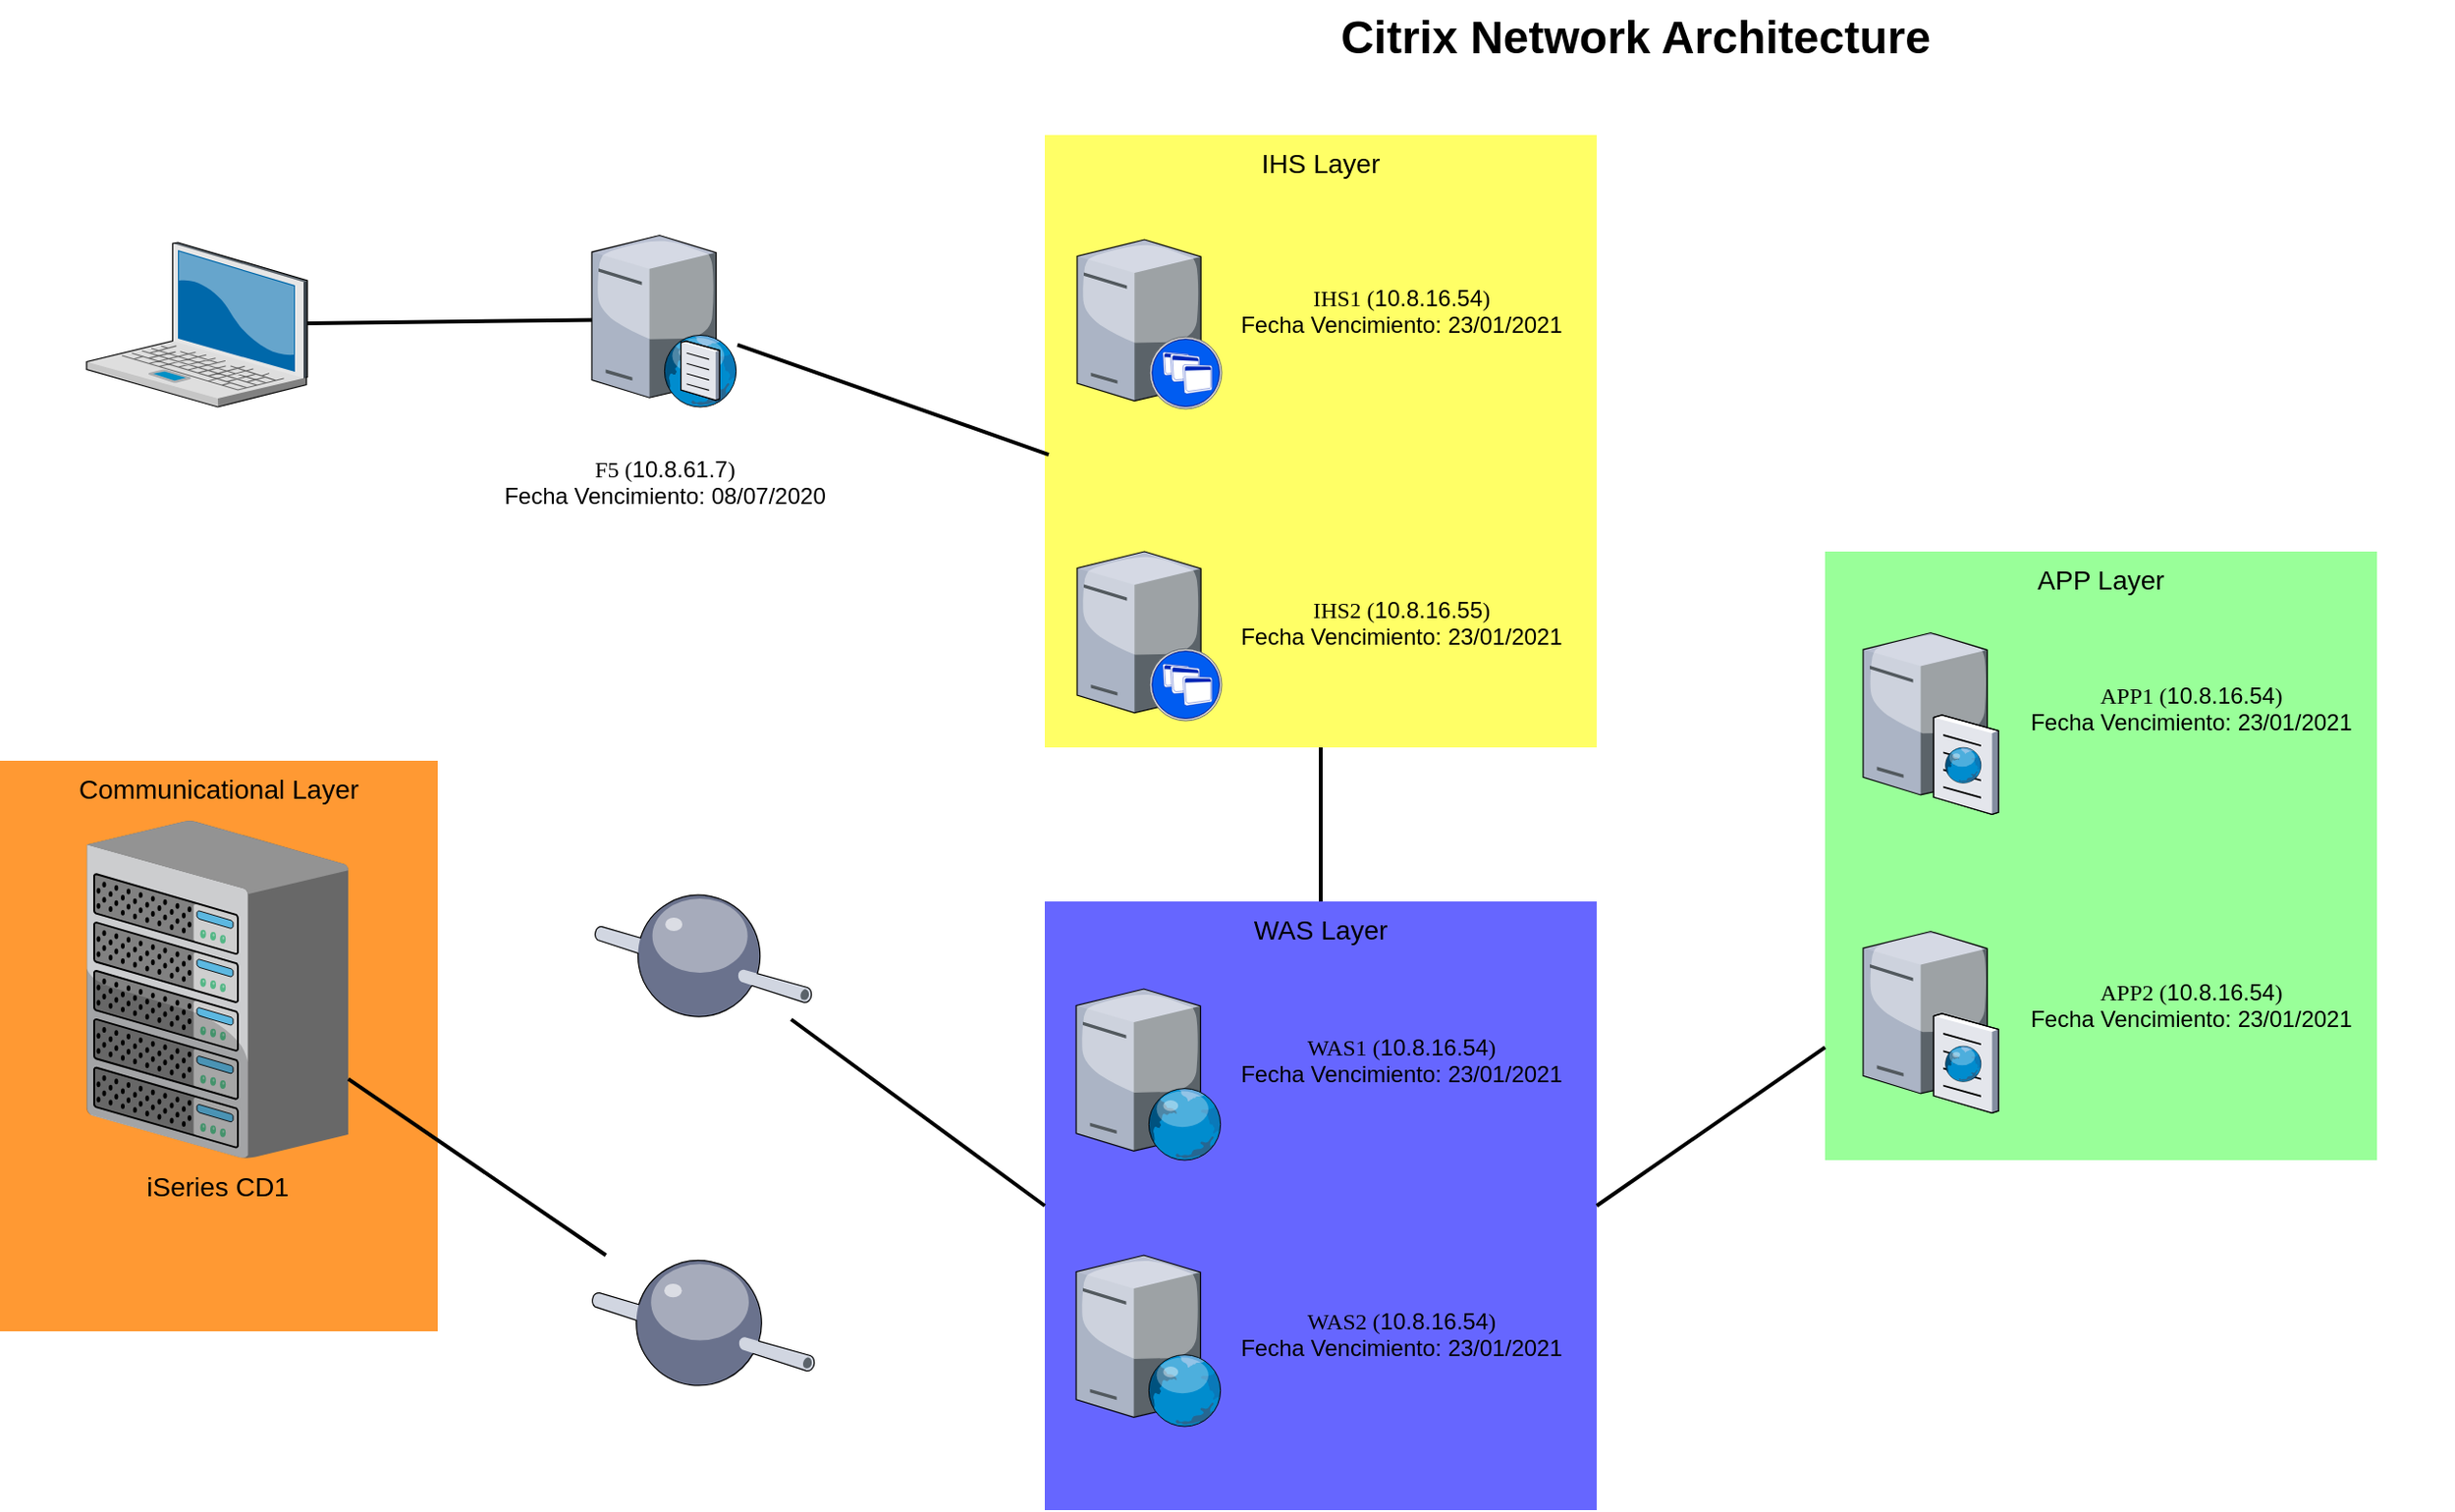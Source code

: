 <mxfile version="10.6.7" type="github"><diagram name="Page-1" id="e3a06f82-3646-2815-327d-82caf3d4e204"><mxGraphModel dx="1080" dy="484" grid="1" gridSize="10" guides="1" tooltips="1" connect="1" arrows="1" fold="1" page="1" pageScale="1.5" pageWidth="1169" pageHeight="826" background="none" math="0" shadow="0"><root><mxCell id="0" style=";html=1;"/><mxCell id="1" style=";html=1;" parent="0"/><mxCell id="UGuhCJuKFUc0XKI-UT0f-1" value="Communicational Layer&lt;br&gt;" style="whiteSpace=wrap;html=1;fillColor=#FF9933;fontSize=14;strokeColor=none;verticalAlign=top;" vertex="1" parent="1"><mxGeometry x="71" y="430" width="230" height="300" as="geometry"/></mxCell><mxCell id="CNe0xP8BEubPnk2KXXH0-21" value="APP Layer&lt;br&gt;" style="whiteSpace=wrap;html=1;fillColor=#99FF99;fontSize=14;strokeColor=none;verticalAlign=top;" parent="1" vertex="1"><mxGeometry x="1030" y="320" width="290" height="320" as="geometry"/></mxCell><mxCell id="CNe0xP8BEubPnk2KXXH0-17" value="WAS Layer&lt;br&gt;" style="whiteSpace=wrap;html=1;fillColor=#6666FF;fontSize=14;strokeColor=none;verticalAlign=top;" parent="1" vertex="1"><mxGeometry x="620" y="504" width="290" height="320" as="geometry"/></mxCell><mxCell id="6a7d8f32e03d9370-59" value="IHS Layer&lt;br&gt;" style="whiteSpace=wrap;html=1;fillColor=#FFFF66;fontSize=14;strokeColor=none;verticalAlign=top;" parent="1" vertex="1"><mxGeometry x="620" y="101" width="290" height="322" as="geometry"/></mxCell><mxCell id="6a7d8f32e03d9370-36" style="edgeStyle=none;rounded=0;html=1;startSize=10;endSize=10;jettySize=auto;orthogonalLoop=1;fontSize=14;endArrow=none;endFill=0;strokeWidth=2;" parent="1" source="6a7d8f32e03d9370-1" target="CNe0xP8BEubPnk2KXXH0-12" edge="1"><mxGeometry relative="1" as="geometry"><mxPoint x="382" y="200.544" as="targetPoint"/></mxGeometry></mxCell><mxCell id="6a7d8f32e03d9370-1" value="" style="verticalLabelPosition=bottom;aspect=fixed;html=1;verticalAlign=top;strokeColor=none;shape=mxgraph.citrix.laptop_2;fillColor=#66B2FF;gradientColor=#0066CC;fontSize=14;" parent="1" vertex="1"><mxGeometry x="116.5" y="157.5" width="116" height="86.5" as="geometry"/></mxCell><mxCell id="6a7d8f32e03d9370-11" value="" style="verticalLabelPosition=bottom;aspect=fixed;html=1;verticalAlign=top;strokeColor=none;shape=mxgraph.citrix.xenapp_server;fillColor=#66B2FF;gradientColor=#0066CC;fontSize=14;" parent="1" vertex="1"><mxGeometry x="637.0" y="320" width="76" height="89" as="geometry"/></mxCell><mxCell id="6a7d8f32e03d9370-12" value="" style="verticalLabelPosition=bottom;aspect=fixed;html=1;verticalAlign=top;strokeColor=none;shape=mxgraph.citrix.xenapp_server;fillColor=#66B2FF;gradientColor=#0066CC;fontSize=14;" parent="1" vertex="1"><mxGeometry x="637.0" y="156" width="76" height="89" as="geometry"/></mxCell><mxCell id="6a7d8f32e03d9370-15" value="" style="verticalLabelPosition=top;aspect=fixed;html=1;verticalAlign=bottom;strokeColor=none;shape=mxgraph.citrix.cache_server;fillColor=#66B2FF;gradientColor=#0066CC;fontSize=14;labelPosition=center;align=center;" parent="1" vertex="1"><mxGeometry x="1050" y="517.5" width="71" height="97.5" as="geometry"/></mxCell><mxCell id="6a7d8f32e03d9370-16" value="iSeries CD1&lt;br&gt;&lt;br&gt;" style="verticalLabelPosition=bottom;aspect=fixed;html=1;verticalAlign=top;strokeColor=none;shape=mxgraph.citrix.chassis;fillColor=#66B2FF;gradientColor=#0066CC;fontSize=14;" parent="1" vertex="1"><mxGeometry x="116.5" y="461.5" width="137.5" height="177.5" as="geometry"/></mxCell><mxCell id="6a7d8f32e03d9370-62" value="Citrix Network Architecture" style="text;strokeColor=none;fillColor=none;html=1;fontSize=24;fontStyle=1;verticalAlign=middle;align=center;" parent="1" vertex="1"><mxGeometry x="499" y="30" width="861" height="40" as="geometry"/></mxCell><mxCell id="CNe0xP8BEubPnk2KXXH0-1" value="&lt;font face=&quot;Georgia&quot;&gt;F5 (&lt;/font&gt;&lt;span&gt;10.8.61.7&lt;/span&gt;&lt;font face=&quot;Georgia&quot;&gt;)&lt;br&gt;&lt;/font&gt;&lt;span&gt;Fecha Vencimiento: 08/07/2020&lt;/span&gt;&lt;br&gt;&lt;br&gt;" style="text;html=1;strokeColor=none;fillColor=none;align=center;verticalAlign=middle;whiteSpace=wrap;rounded=0;" parent="1" vertex="1"><mxGeometry x="327.5" y="262" width="185" height="58" as="geometry"/></mxCell><mxCell id="CNe0xP8BEubPnk2KXXH0-7" style="edgeStyle=none;rounded=0;html=1;startSize=10;endSize=10;jettySize=auto;orthogonalLoop=1;fontSize=14;endArrow=none;endFill=0;strokeWidth=2;entryX=0.007;entryY=0.522;entryDx=0;entryDy=0;entryPerimeter=0;" parent="1" source="CNe0xP8BEubPnk2KXXH0-12" target="6a7d8f32e03d9370-59" edge="1"><mxGeometry relative="1" as="geometry"><mxPoint x="460" y="200" as="sourcePoint"/><mxPoint x="619" y="198" as="targetPoint"/></mxGeometry></mxCell><mxCell id="CNe0xP8BEubPnk2KXXH0-8" value="&lt;font face=&quot;Georgia&quot;&gt;IHS2 (&lt;/font&gt;&lt;span&gt;10.8.16.55&lt;/span&gt;&lt;font face=&quot;Georgia&quot;&gt;)&lt;br&gt;&lt;/font&gt;&lt;span&gt;Fecha Vencimiento:&amp;nbsp;&lt;/span&gt;&lt;span title=&quot;23/01/2021&quot;&gt;23/01/2021&lt;/span&gt;&lt;br&gt;&lt;br&gt;" style="text;html=1;strokeColor=none;fillColor=none;align=center;verticalAlign=middle;whiteSpace=wrap;rounded=0;" parent="1" vertex="1"><mxGeometry x="715" y="335.5" width="185" height="58" as="geometry"/></mxCell><mxCell id="CNe0xP8BEubPnk2KXXH0-9" value="&lt;font face=&quot;Georgia&quot;&gt;IHS1 (&lt;/font&gt;10.8.16.54&lt;font face=&quot;Georgia&quot;&gt;)&lt;br&gt;&lt;/font&gt;&lt;span&gt;Fecha Vencimiento:&amp;nbsp;&lt;/span&gt;&lt;span title=&quot;23/01/2021&quot;&gt;23/01/2021&lt;/span&gt;&lt;br&gt;&lt;br&gt;" style="text;html=1;strokeColor=none;fillColor=none;align=center;verticalAlign=middle;whiteSpace=wrap;rounded=0;" parent="1" vertex="1"><mxGeometry x="715" y="171.5" width="185" height="58" as="geometry"/></mxCell><mxCell id="CNe0xP8BEubPnk2KXXH0-11" value="" style="verticalLabelPosition=bottom;aspect=fixed;html=1;verticalAlign=top;strokeColor=none;align=center;outlineConnect=0;shape=mxgraph.citrix.cache_server;" parent="1" vertex="1"><mxGeometry x="1050" y="360.5" width="71" height="97.5" as="geometry"/></mxCell><mxCell id="CNe0xP8BEubPnk2KXXH0-12" value="" style="verticalLabelPosition=bottom;aspect=fixed;html=1;verticalAlign=top;strokeColor=none;align=center;outlineConnect=0;shape=mxgraph.citrix.dns_server;" parent="1" vertex="1"><mxGeometry x="382" y="151.5" width="76.5" height="92.5" as="geometry"/></mxCell><mxCell id="CNe0xP8BEubPnk2KXXH0-15" value="" style="verticalLabelPosition=bottom;aspect=fixed;html=1;verticalAlign=top;strokeColor=none;align=center;outlineConnect=0;shape=mxgraph.citrix.web_server;" parent="1" vertex="1"><mxGeometry x="636.5" y="690" width="76.5" height="90" as="geometry"/></mxCell><mxCell id="CNe0xP8BEubPnk2KXXH0-16" value="" style="verticalLabelPosition=bottom;aspect=fixed;html=1;verticalAlign=top;strokeColor=none;align=center;outlineConnect=0;shape=mxgraph.citrix.web_server;" parent="1" vertex="1"><mxGeometry x="636.5" y="550" width="76.5" height="90" as="geometry"/></mxCell><mxCell id="CNe0xP8BEubPnk2KXXH0-18" value="&lt;font face=&quot;Georgia&quot;&gt;WAS1 (&lt;/font&gt;10.8.16.54&lt;font face=&quot;Georgia&quot;&gt;)&lt;br&gt;&lt;/font&gt;&lt;span&gt;Fecha Vencimiento:&amp;nbsp;&lt;/span&gt;&lt;span title=&quot;23/01/2021&quot;&gt;23/01/2021&lt;/span&gt;&lt;br&gt;&lt;br&gt;" style="text;html=1;strokeColor=none;fillColor=none;align=center;verticalAlign=middle;whiteSpace=wrap;rounded=0;" parent="1" vertex="1"><mxGeometry x="715" y="566" width="185" height="58" as="geometry"/></mxCell><mxCell id="CNe0xP8BEubPnk2KXXH0-19" value="&lt;font face=&quot;Georgia&quot;&gt;WAS2 (&lt;/font&gt;10.8.16.54&lt;font face=&quot;Georgia&quot;&gt;)&lt;br&gt;&lt;/font&gt;&lt;span&gt;Fecha Vencimiento:&amp;nbsp;&lt;/span&gt;&lt;span title=&quot;23/01/2021&quot;&gt;23/01/2021&lt;/span&gt;&lt;br&gt;&lt;br&gt;" style="text;html=1;strokeColor=none;fillColor=none;align=center;verticalAlign=middle;whiteSpace=wrap;rounded=0;" parent="1" vertex="1"><mxGeometry x="715" y="710" width="185" height="58" as="geometry"/></mxCell><mxCell id="CNe0xP8BEubPnk2KXXH0-20" style="edgeStyle=none;rounded=0;html=1;startSize=10;endSize=10;jettySize=auto;orthogonalLoop=1;fontSize=14;endArrow=none;endFill=0;strokeWidth=2;entryX=0.5;entryY=0;entryDx=0;entryDy=0;exitX=0.5;exitY=1;exitDx=0;exitDy=0;" parent="1" source="6a7d8f32e03d9370-59" target="CNe0xP8BEubPnk2KXXH0-17" edge="1"><mxGeometry relative="1" as="geometry"><mxPoint x="911" y="278" as="sourcePoint"/><mxPoint x="1082.5" y="507.5" as="targetPoint"/></mxGeometry></mxCell><mxCell id="CNe0xP8BEubPnk2KXXH0-22" style="edgeStyle=none;rounded=0;html=1;startSize=10;endSize=10;jettySize=auto;orthogonalLoop=1;fontSize=14;endArrow=none;endFill=0;strokeWidth=2;entryX=1;entryY=0.5;entryDx=0;entryDy=0;" parent="1" source="CNe0xP8BEubPnk2KXXH0-21" target="CNe0xP8BEubPnk2KXXH0-17" edge="1"><mxGeometry relative="1" as="geometry"><mxPoint x="775" y="433" as="sourcePoint"/><mxPoint x="775" y="514" as="targetPoint"/></mxGeometry></mxCell><mxCell id="CNe0xP8BEubPnk2KXXH0-23" value="" style="verticalLabelPosition=bottom;aspect=fixed;html=1;verticalAlign=top;strokeColor=none;align=center;outlineConnect=0;shape=mxgraph.citrix.middleware;fillColor=#FFFF66;" parent="1" vertex="1"><mxGeometry x="383.5" y="498" width="114" height="68" as="geometry"/></mxCell><mxCell id="CNe0xP8BEubPnk2KXXH0-24" style="edgeStyle=none;rounded=0;html=1;startSize=10;endSize=10;jettySize=auto;orthogonalLoop=1;fontSize=14;endArrow=none;endFill=0;strokeWidth=2;entryX=0;entryY=0.5;entryDx=0;entryDy=0;" parent="1" source="CNe0xP8BEubPnk2KXXH0-23" target="CNe0xP8BEubPnk2KXXH0-17" edge="1"><mxGeometry relative="1" as="geometry"><mxPoint x="468.5" y="221.258" as="sourcePoint"/><mxPoint x="632" y="279" as="targetPoint"/><Array as="points"/></mxGeometry></mxCell><mxCell id="CNe0xP8BEubPnk2KXXH0-25" value="" style="verticalLabelPosition=bottom;aspect=fixed;html=1;verticalAlign=top;strokeColor=none;align=center;outlineConnect=0;shape=mxgraph.citrix.middleware;fillColor=#FFFF66;" parent="1" vertex="1"><mxGeometry x="382" y="690" width="117" height="70" as="geometry"/></mxCell><mxCell id="CNe0xP8BEubPnk2KXXH0-26" style="edgeStyle=none;rounded=0;html=1;startSize=10;endSize=10;jettySize=auto;orthogonalLoop=1;fontSize=14;endArrow=none;endFill=0;strokeWidth=2;" parent="1" source="6a7d8f32e03d9370-16" target="CNe0xP8BEubPnk2KXXH0-25" edge="1"><mxGeometry relative="1" as="geometry"><mxPoint x="373" y="523.401" as="sourcePoint"/><mxPoint x="630" y="674" as="targetPoint"/><Array as="points"/></mxGeometry></mxCell><mxCell id="CNe0xP8BEubPnk2KXXH0-28" value="&lt;font face=&quot;Georgia&quot;&gt;APP1 (&lt;/font&gt;10.8.16.54&lt;font face=&quot;Georgia&quot;&gt;)&lt;br&gt;&lt;/font&gt;&lt;span&gt;Fecha Vencimiento:&amp;nbsp;&lt;/span&gt;&lt;span title=&quot;23/01/2021&quot;&gt;23/01/2021&lt;/span&gt;&lt;br&gt;&lt;br&gt;" style="text;html=1;strokeColor=none;fillColor=none;align=center;verticalAlign=middle;whiteSpace=wrap;rounded=0;" parent="1" vertex="1"><mxGeometry x="1130" y="380.5" width="185" height="58" as="geometry"/></mxCell><mxCell id="CNe0xP8BEubPnk2KXXH0-29" value="&lt;font face=&quot;Georgia&quot;&gt;APP2 (&lt;/font&gt;10.8.16.54&lt;font face=&quot;Georgia&quot;&gt;)&lt;br&gt;&lt;/font&gt;&lt;span&gt;Fecha Vencimiento:&amp;nbsp;&lt;/span&gt;&lt;span title=&quot;23/01/2021&quot;&gt;23/01/2021&lt;/span&gt;&lt;br&gt;&lt;br&gt;" style="text;html=1;strokeColor=none;fillColor=none;align=center;verticalAlign=middle;whiteSpace=wrap;rounded=0;" parent="1" vertex="1"><mxGeometry x="1130" y="537" width="185" height="58" as="geometry"/></mxCell></root></mxGraphModel></diagram></mxfile>